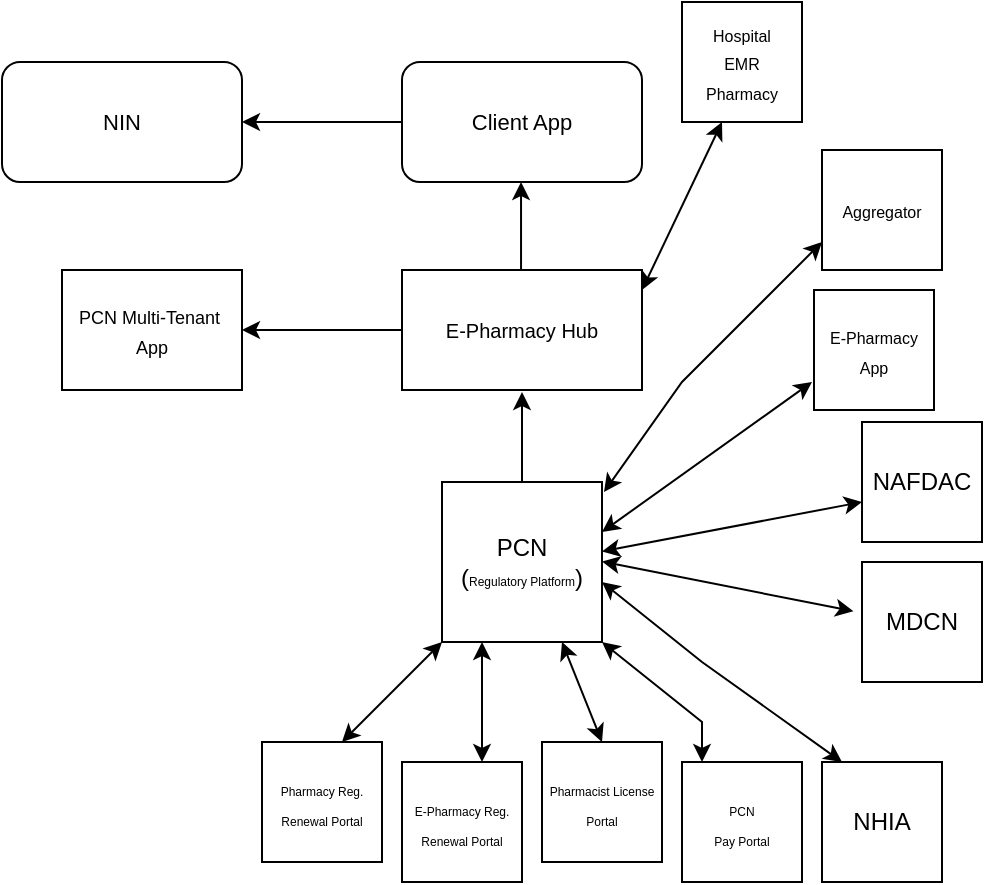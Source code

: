 <mxfile version="28.1.1">
  <diagram name="Page-1" id="ort8rjFYhLfJ45qH1qQt">
    <mxGraphModel dx="719" dy="388" grid="1" gridSize="10" guides="1" tooltips="1" connect="1" arrows="1" fold="1" page="1" pageScale="1" pageWidth="850" pageHeight="1100" math="0" shadow="0">
      <root>
        <mxCell id="0" />
        <mxCell id="1" parent="0" />
        <mxCell id="hUqBgqO3A2SSpmpJWE31-24" value="" style="edgeStyle=orthogonalEdgeStyle;rounded=0;orthogonalLoop=1;jettySize=auto;html=1;" parent="1" edge="1">
          <mxGeometry relative="1" as="geometry">
            <mxPoint x="409.999" y="435" as="sourcePoint" />
            <mxPoint x="409.999" y="345" as="targetPoint" />
            <Array as="points">
              <mxPoint x="409.97" y="395" />
              <mxPoint x="409.97" y="395" />
            </Array>
          </mxGeometry>
        </mxCell>
        <mxCell id="hUqBgqO3A2SSpmpJWE31-1" value="PCN&lt;div&gt;(&lt;font style=&quot;font-size: 6px;&quot;&gt;Regulatory&amp;nbsp;&lt;/font&gt;&lt;font style=&quot;background-color: transparent; color: light-dark(rgb(0, 0, 0), rgb(255, 255, 255)); font-size: 6px;&quot;&gt;Platform&lt;/font&gt;&lt;span style=&quot;background-color: transparent; color: light-dark(rgb(0, 0, 0), rgb(255, 255, 255));&quot;&gt;)&lt;/span&gt;&lt;/div&gt;" style="whiteSpace=wrap;html=1;aspect=fixed;" parent="1" vertex="1">
          <mxGeometry x="370" y="390" width="80" height="80" as="geometry" />
        </mxCell>
        <mxCell id="hUqBgqO3A2SSpmpJWE31-3" value="" style="endArrow=classic;startArrow=classic;html=1;rounded=0;" parent="1" edge="1">
          <mxGeometry width="50" height="50" relative="1" as="geometry">
            <mxPoint x="320" y="520" as="sourcePoint" />
            <mxPoint x="370" y="470" as="targetPoint" />
          </mxGeometry>
        </mxCell>
        <mxCell id="hUqBgqO3A2SSpmpJWE31-6" value="&lt;span style=&quot;font-size: 6px;&quot;&gt;Pharmacy Reg. Renewal Portal&lt;/span&gt;" style="whiteSpace=wrap;html=1;aspect=fixed;" parent="1" vertex="1">
          <mxGeometry x="280" y="520" width="60" height="60" as="geometry" />
        </mxCell>
        <mxCell id="hUqBgqO3A2SSpmpJWE31-7" value="" style="endArrow=classic;startArrow=classic;html=1;rounded=0;" parent="1" edge="1">
          <mxGeometry width="50" height="50" relative="1" as="geometry">
            <mxPoint x="390" y="530" as="sourcePoint" />
            <mxPoint x="390" y="470" as="targetPoint" />
          </mxGeometry>
        </mxCell>
        <mxCell id="hUqBgqO3A2SSpmpJWE31-8" value="&lt;span style=&quot;font-size: 6px;&quot;&gt;E-Pharmacy Reg. Renewal Portal&lt;/span&gt;" style="whiteSpace=wrap;html=1;aspect=fixed;" parent="1" vertex="1">
          <mxGeometry x="350" y="530" width="60" height="60" as="geometry" />
        </mxCell>
        <mxCell id="hUqBgqO3A2SSpmpJWE31-9" value="" style="endArrow=classic;startArrow=classic;html=1;rounded=0;" parent="1" edge="1">
          <mxGeometry width="50" height="50" relative="1" as="geometry">
            <mxPoint x="450" y="520" as="sourcePoint" />
            <mxPoint x="430" y="470" as="targetPoint" />
          </mxGeometry>
        </mxCell>
        <mxCell id="hUqBgqO3A2SSpmpJWE31-10" value="&lt;span style=&quot;font-size: 6px;&quot;&gt;Pharmacist License&lt;/span&gt;&lt;div&gt;&lt;span style=&quot;font-size: 6px;&quot;&gt;Portal&lt;/span&gt;&lt;/div&gt;" style="whiteSpace=wrap;html=1;aspect=fixed;" parent="1" vertex="1">
          <mxGeometry x="420" y="520" width="60" height="60" as="geometry" />
        </mxCell>
        <mxCell id="hUqBgqO3A2SSpmpJWE31-11" value="" style="endArrow=classic;startArrow=classic;html=1;rounded=0;entryX=1;entryY=1;entryDx=0;entryDy=0;" parent="1" target="hUqBgqO3A2SSpmpJWE31-1" edge="1">
          <mxGeometry width="50" height="50" relative="1" as="geometry">
            <mxPoint x="500" y="530" as="sourcePoint" />
            <mxPoint x="480" y="480" as="targetPoint" />
            <Array as="points">
              <mxPoint x="500" y="510" />
            </Array>
          </mxGeometry>
        </mxCell>
        <mxCell id="hUqBgqO3A2SSpmpJWE31-12" value="&lt;span style=&quot;font-size: 6px;&quot;&gt;PCN&lt;/span&gt;&lt;div&gt;&lt;span style=&quot;font-size: 6px;&quot;&gt;Pay Portal&lt;/span&gt;&lt;/div&gt;" style="whiteSpace=wrap;html=1;aspect=fixed;" parent="1" vertex="1">
          <mxGeometry x="490" y="530" width="60" height="60" as="geometry" />
        </mxCell>
        <mxCell id="hUqBgqO3A2SSpmpJWE31-14" value="" style="endArrow=classic;startArrow=classic;html=1;rounded=0;entryX=1;entryY=1;entryDx=0;entryDy=0;" parent="1" edge="1">
          <mxGeometry width="50" height="50" relative="1" as="geometry">
            <mxPoint x="570" y="530" as="sourcePoint" />
            <mxPoint x="450" y="440" as="targetPoint" />
            <Array as="points">
              <mxPoint x="500" y="480" />
            </Array>
          </mxGeometry>
        </mxCell>
        <mxCell id="hUqBgqO3A2SSpmpJWE31-15" value="NHIA" style="whiteSpace=wrap;html=1;aspect=fixed;" parent="1" vertex="1">
          <mxGeometry x="560" y="530" width="60" height="60" as="geometry" />
        </mxCell>
        <mxCell id="hUqBgqO3A2SSpmpJWE31-16" value="" style="endArrow=classic;startArrow=classic;html=1;rounded=0;entryX=-0.071;entryY=0.411;entryDx=0;entryDy=0;entryPerimeter=0;" parent="1" target="hUqBgqO3A2SSpmpJWE31-18" edge="1">
          <mxGeometry width="50" height="50" relative="1" as="geometry">
            <mxPoint x="450" y="429.71" as="sourcePoint" />
            <mxPoint x="570" y="430" as="targetPoint" />
          </mxGeometry>
        </mxCell>
        <mxCell id="hUqBgqO3A2SSpmpJWE31-18" value="MDCN" style="whiteSpace=wrap;html=1;aspect=fixed;" parent="1" vertex="1">
          <mxGeometry x="580" y="430" width="60" height="60" as="geometry" />
        </mxCell>
        <mxCell id="hUqBgqO3A2SSpmpJWE31-19" value="" style="endArrow=classic;startArrow=classic;html=1;rounded=0;" parent="1" edge="1">
          <mxGeometry width="50" height="50" relative="1" as="geometry">
            <mxPoint x="450" y="424.71" as="sourcePoint" />
            <mxPoint x="580" y="400" as="targetPoint" />
          </mxGeometry>
        </mxCell>
        <mxCell id="hUqBgqO3A2SSpmpJWE31-20" value="NAFDAC" style="whiteSpace=wrap;html=1;aspect=fixed;" parent="1" vertex="1">
          <mxGeometry x="580" y="360" width="60" height="60" as="geometry" />
        </mxCell>
        <mxCell id="hUqBgqO3A2SSpmpJWE31-21" value="" style="endArrow=classic;startArrow=classic;html=1;rounded=0;" parent="1" edge="1">
          <mxGeometry width="50" height="50" relative="1" as="geometry">
            <mxPoint x="450" y="415" as="sourcePoint" />
            <mxPoint x="555" y="340.004" as="targetPoint" />
          </mxGeometry>
        </mxCell>
        <mxCell id="hUqBgqO3A2SSpmpJWE31-22" value="&lt;font style=&quot;font-size: 8px;&quot;&gt;E-Pharmacy App&lt;/font&gt;" style="whiteSpace=wrap;html=1;aspect=fixed;" parent="1" vertex="1">
          <mxGeometry x="556" y="294" width="60" height="60" as="geometry" />
        </mxCell>
        <mxCell id="hUqBgqO3A2SSpmpJWE31-26" value="" style="edgeStyle=orthogonalEdgeStyle;rounded=0;orthogonalLoop=1;jettySize=auto;html=1;" parent="1" edge="1">
          <mxGeometry relative="1" as="geometry">
            <mxPoint x="409.52" y="320" as="sourcePoint" />
            <mxPoint x="409.52" y="240" as="targetPoint" />
          </mxGeometry>
        </mxCell>
        <mxCell id="hUqBgqO3A2SSpmpJWE31-30" value="" style="edgeStyle=orthogonalEdgeStyle;rounded=0;orthogonalLoop=1;jettySize=auto;html=1;" parent="1" source="hUqBgqO3A2SSpmpJWE31-23" target="hUqBgqO3A2SSpmpJWE31-29" edge="1">
          <mxGeometry relative="1" as="geometry" />
        </mxCell>
        <mxCell id="hUqBgqO3A2SSpmpJWE31-23" value="&lt;font style=&quot;font-size: 10px;&quot;&gt;E-Pharmacy Hub&lt;/font&gt;" style="whiteSpace=wrap;html=1;" parent="1" vertex="1">
          <mxGeometry x="350" y="284" width="120" height="60" as="geometry" />
        </mxCell>
        <mxCell id="hUqBgqO3A2SSpmpJWE31-32" value="" style="edgeStyle=orthogonalEdgeStyle;rounded=0;orthogonalLoop=1;jettySize=auto;html=1;" parent="1" source="hUqBgqO3A2SSpmpJWE31-25" target="hUqBgqO3A2SSpmpJWE31-31" edge="1">
          <mxGeometry relative="1" as="geometry" />
        </mxCell>
        <mxCell id="hUqBgqO3A2SSpmpJWE31-25" value="&lt;font style=&quot;font-size: 11px;&quot;&gt;Client App&lt;/font&gt;" style="rounded=1;whiteSpace=wrap;html=1;" parent="1" vertex="1">
          <mxGeometry x="350" y="180" width="120" height="60" as="geometry" />
        </mxCell>
        <mxCell id="hUqBgqO3A2SSpmpJWE31-27" value="" style="endArrow=classic;startArrow=classic;html=1;rounded=0;" parent="1" edge="1">
          <mxGeometry width="50" height="50" relative="1" as="geometry">
            <mxPoint x="451" y="395" as="sourcePoint" />
            <mxPoint x="560" y="270" as="targetPoint" />
            <Array as="points">
              <mxPoint x="490" y="340" />
            </Array>
          </mxGeometry>
        </mxCell>
        <mxCell id="hUqBgqO3A2SSpmpJWE31-28" value="&lt;font style=&quot;font-size: 8px;&quot;&gt;Aggregator&lt;/font&gt;" style="whiteSpace=wrap;html=1;aspect=fixed;" parent="1" vertex="1">
          <mxGeometry x="560" y="224" width="60" height="60" as="geometry" />
        </mxCell>
        <mxCell id="hUqBgqO3A2SSpmpJWE31-29" value="&lt;font style=&quot;font-size: 9px;&quot;&gt;PCN Multi-Tenant&amp;nbsp;&lt;/font&gt;&lt;div&gt;&lt;font style=&quot;font-size: 9px;&quot;&gt;App&lt;/font&gt;&lt;/div&gt;" style="whiteSpace=wrap;html=1;" parent="1" vertex="1">
          <mxGeometry x="180" y="284" width="90" height="60" as="geometry" />
        </mxCell>
        <mxCell id="hUqBgqO3A2SSpmpJWE31-31" value="&lt;font style=&quot;font-size: 11px;&quot;&gt;NIN&lt;/font&gt;" style="rounded=1;whiteSpace=wrap;html=1;" parent="1" vertex="1">
          <mxGeometry x="150" y="180" width="120" height="60" as="geometry" />
        </mxCell>
        <mxCell id="hUqBgqO3A2SSpmpJWE31-33" value="" style="endArrow=classic;startArrow=classic;html=1;rounded=0;" parent="1" edge="1">
          <mxGeometry width="50" height="50" relative="1" as="geometry">
            <mxPoint x="470" y="294" as="sourcePoint" />
            <mxPoint x="510" y="210" as="targetPoint" />
          </mxGeometry>
        </mxCell>
        <mxCell id="hUqBgqO3A2SSpmpJWE31-34" value="&lt;font style=&quot;font-size: 8px;&quot;&gt;Hospital&lt;/font&gt;&lt;div&gt;&lt;font style=&quot;font-size: 8px;&quot;&gt;EMR&lt;/font&gt;&lt;/div&gt;&lt;div&gt;&lt;span style=&quot;font-size: 8px;&quot;&gt;Pharmacy&lt;/span&gt;&lt;/div&gt;" style="whiteSpace=wrap;html=1;aspect=fixed;" parent="1" vertex="1">
          <mxGeometry x="490" y="150" width="60" height="60" as="geometry" />
        </mxCell>
      </root>
    </mxGraphModel>
  </diagram>
</mxfile>
